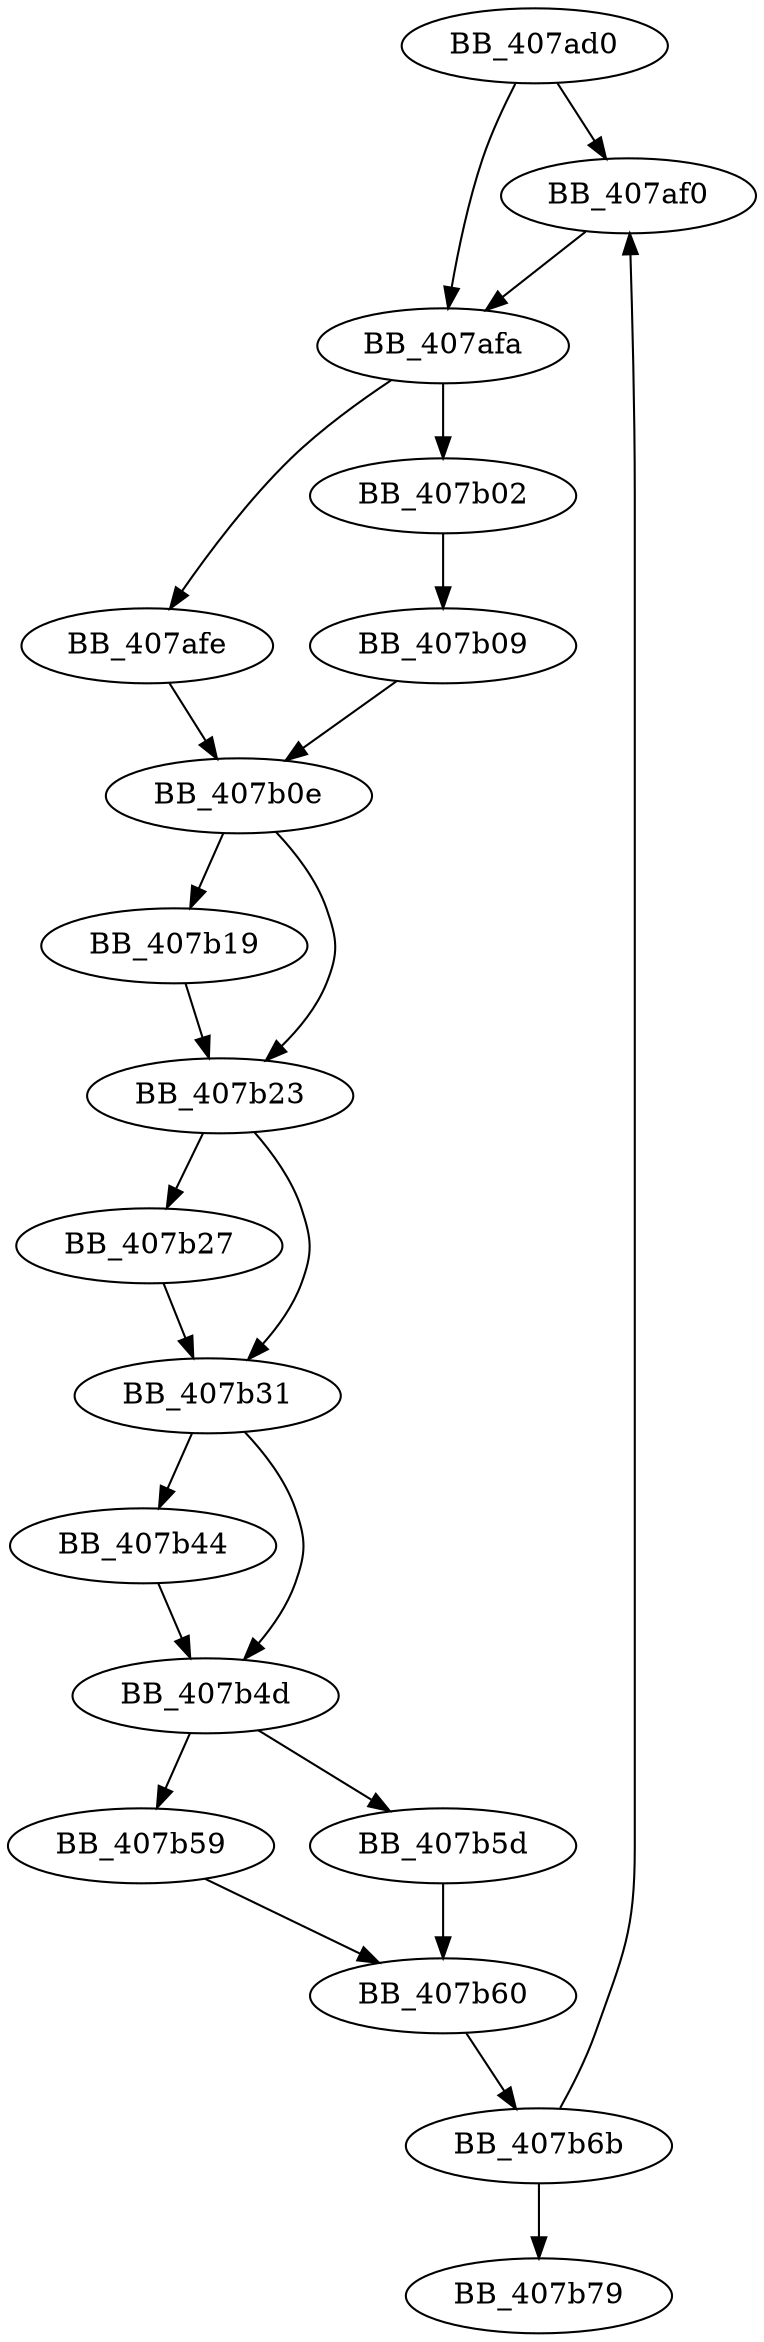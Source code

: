 DiGraph sub_407AD0{
BB_407ad0->BB_407af0
BB_407ad0->BB_407afa
BB_407af0->BB_407afa
BB_407afa->BB_407afe
BB_407afa->BB_407b02
BB_407afe->BB_407b0e
BB_407b02->BB_407b09
BB_407b09->BB_407b0e
BB_407b0e->BB_407b19
BB_407b0e->BB_407b23
BB_407b19->BB_407b23
BB_407b23->BB_407b27
BB_407b23->BB_407b31
BB_407b27->BB_407b31
BB_407b31->BB_407b44
BB_407b31->BB_407b4d
BB_407b44->BB_407b4d
BB_407b4d->BB_407b59
BB_407b4d->BB_407b5d
BB_407b59->BB_407b60
BB_407b5d->BB_407b60
BB_407b60->BB_407b6b
BB_407b6b->BB_407af0
BB_407b6b->BB_407b79
}
